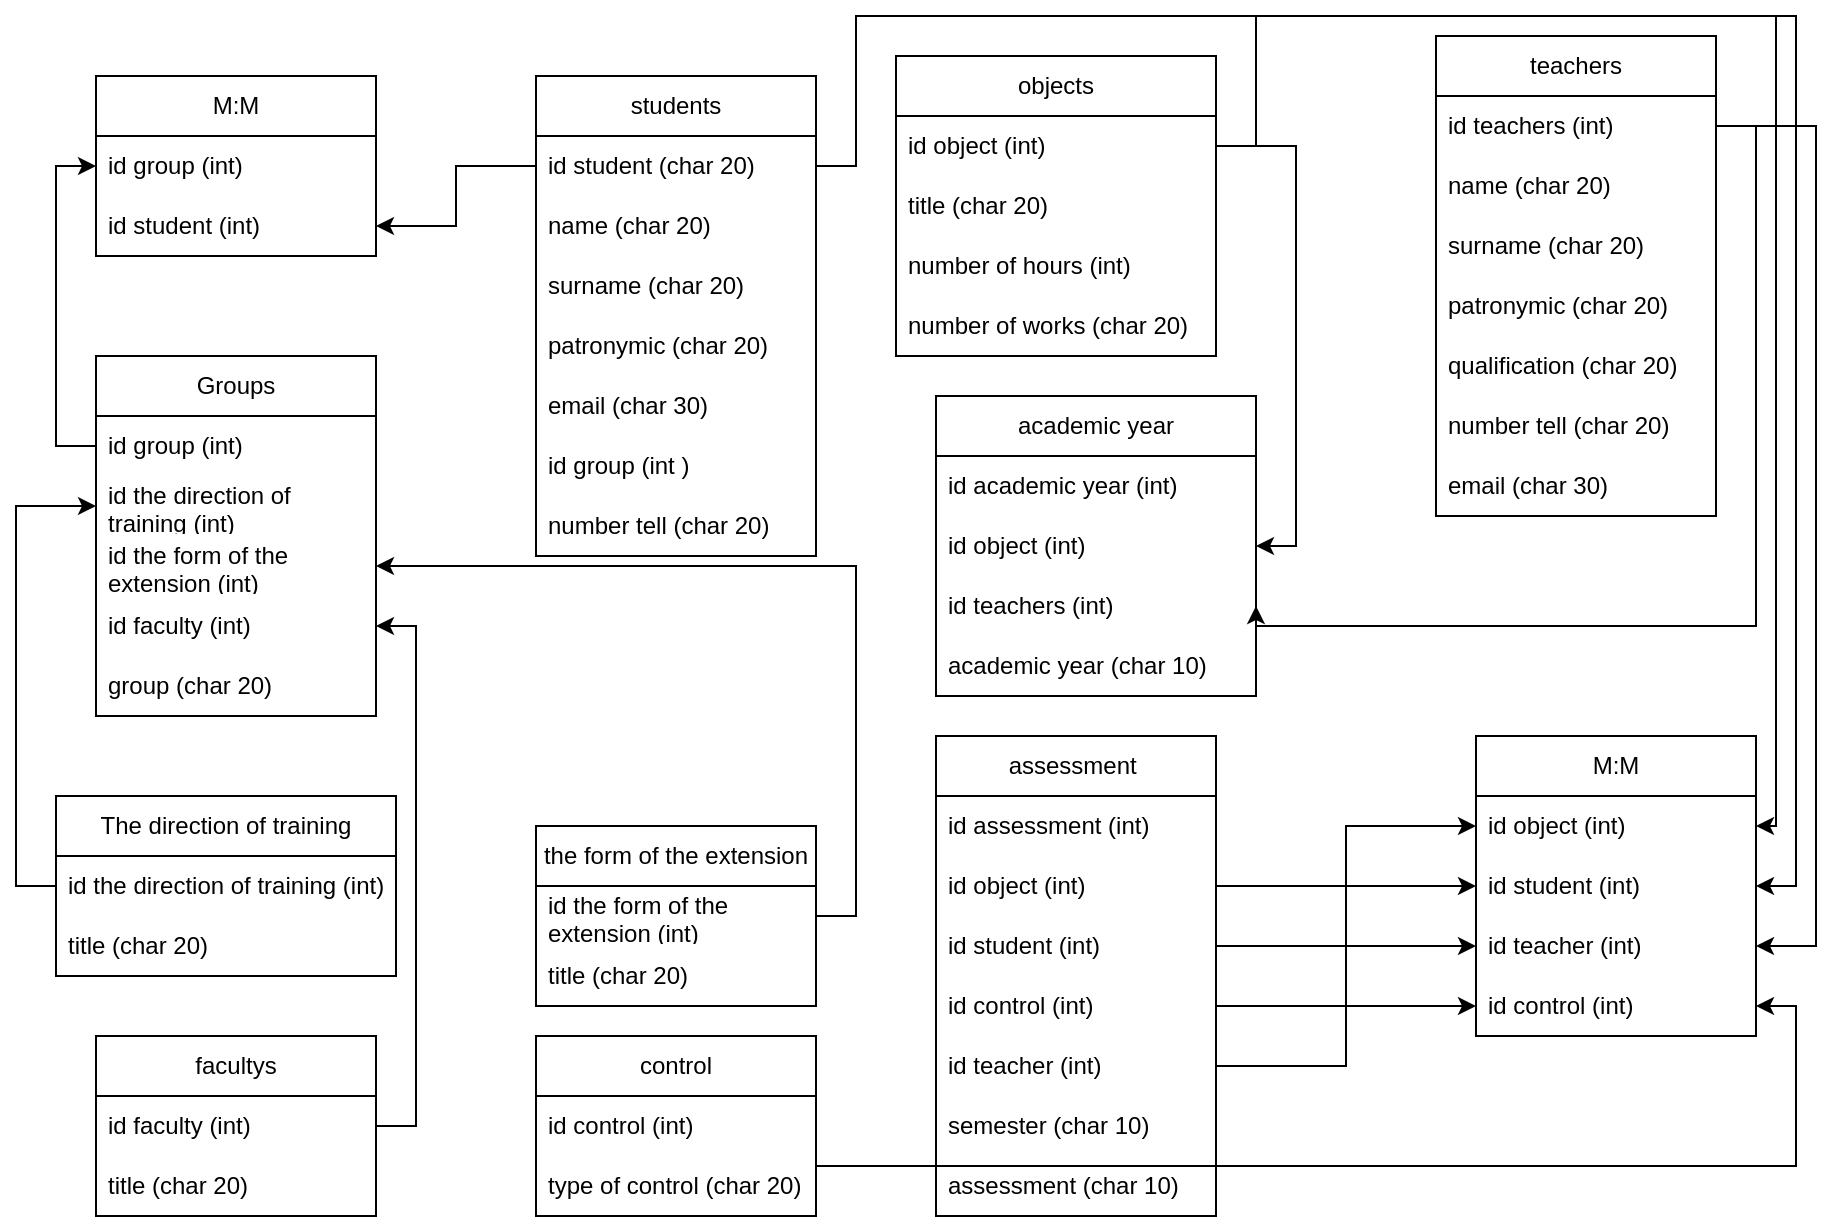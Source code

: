 <mxfile version="23.1.5" type="github">
  <diagram name="Страница 1" id="pWXho5jMBUjP_oFFiIED">
    <mxGraphModel dx="3218" dy="1144" grid="1" gridSize="10" guides="1" tooltips="1" connect="1" arrows="1" fold="1" page="1" pageScale="1" pageWidth="827" pageHeight="1169" math="0" shadow="0">
      <root>
        <mxCell id="0" />
        <mxCell id="1" parent="0" />
        <mxCell id="2FqhAD9xJBS36tueg20O-74" value="objects" style="swimlane;fontStyle=0;childLayout=stackLayout;horizontal=1;startSize=30;horizontalStack=0;resizeParent=1;resizeParentMax=0;resizeLast=0;collapsible=1;marginBottom=0;whiteSpace=wrap;html=1;" parent="1" vertex="1">
          <mxGeometry x="240" y="60" width="160" height="150" as="geometry" />
        </mxCell>
        <mxCell id="2FqhAD9xJBS36tueg20O-75" value="id object (int)" style="text;strokeColor=none;fillColor=none;align=left;verticalAlign=middle;spacingLeft=4;spacingRight=4;overflow=hidden;points=[[0,0.5],[1,0.5]];portConstraint=eastwest;rotatable=0;whiteSpace=wrap;html=1;" parent="2FqhAD9xJBS36tueg20O-74" vertex="1">
          <mxGeometry y="30" width="160" height="30" as="geometry" />
        </mxCell>
        <mxCell id="2FqhAD9xJBS36tueg20O-76" value="title (char 20)" style="text;strokeColor=none;fillColor=none;align=left;verticalAlign=middle;spacingLeft=4;spacingRight=4;overflow=hidden;points=[[0,0.5],[1,0.5]];portConstraint=eastwest;rotatable=0;whiteSpace=wrap;html=1;" parent="2FqhAD9xJBS36tueg20O-74" vertex="1">
          <mxGeometry y="60" width="160" height="30" as="geometry" />
        </mxCell>
        <mxCell id="2FqhAD9xJBS36tueg20O-77" value="number of hours (int)" style="text;strokeColor=none;fillColor=none;align=left;verticalAlign=middle;spacingLeft=4;spacingRight=4;overflow=hidden;points=[[0,0.5],[1,0.5]];portConstraint=eastwest;rotatable=0;whiteSpace=wrap;html=1;" parent="2FqhAD9xJBS36tueg20O-74" vertex="1">
          <mxGeometry y="90" width="160" height="30" as="geometry" />
        </mxCell>
        <mxCell id="2FqhAD9xJBS36tueg20O-78" value="number of works (char 20)" style="text;strokeColor=none;fillColor=none;align=left;verticalAlign=middle;spacingLeft=4;spacingRight=4;overflow=hidden;points=[[0,0.5],[1,0.5]];portConstraint=eastwest;rotatable=0;whiteSpace=wrap;html=1;" parent="2FqhAD9xJBS36tueg20O-74" vertex="1">
          <mxGeometry y="120" width="160" height="30" as="geometry" />
        </mxCell>
        <mxCell id="2FqhAD9xJBS36tueg20O-79" value="students" style="swimlane;fontStyle=0;childLayout=stackLayout;horizontal=1;startSize=30;horizontalStack=0;resizeParent=1;resizeParentMax=0;resizeLast=0;collapsible=1;marginBottom=0;whiteSpace=wrap;html=1;" parent="1" vertex="1">
          <mxGeometry x="60" y="70" width="140" height="240" as="geometry" />
        </mxCell>
        <mxCell id="2FqhAD9xJBS36tueg20O-80" value="id student (char 20)" style="text;strokeColor=none;fillColor=none;align=left;verticalAlign=middle;spacingLeft=4;spacingRight=4;overflow=hidden;points=[[0,0.5],[1,0.5]];portConstraint=eastwest;rotatable=0;whiteSpace=wrap;html=1;" parent="2FqhAD9xJBS36tueg20O-79" vertex="1">
          <mxGeometry y="30" width="140" height="30" as="geometry" />
        </mxCell>
        <mxCell id="2FqhAD9xJBS36tueg20O-81" value="name (char 20)" style="text;strokeColor=none;fillColor=none;align=left;verticalAlign=middle;spacingLeft=4;spacingRight=4;overflow=hidden;points=[[0,0.5],[1,0.5]];portConstraint=eastwest;rotatable=0;whiteSpace=wrap;html=1;" parent="2FqhAD9xJBS36tueg20O-79" vertex="1">
          <mxGeometry y="60" width="140" height="30" as="geometry" />
        </mxCell>
        <mxCell id="2FqhAD9xJBS36tueg20O-82" value="surname (char 20)" style="text;strokeColor=none;fillColor=none;align=left;verticalAlign=middle;spacingLeft=4;spacingRight=4;overflow=hidden;points=[[0,0.5],[1,0.5]];portConstraint=eastwest;rotatable=0;whiteSpace=wrap;html=1;" parent="2FqhAD9xJBS36tueg20O-79" vertex="1">
          <mxGeometry y="90" width="140" height="30" as="geometry" />
        </mxCell>
        <mxCell id="2FqhAD9xJBS36tueg20O-83" value="patronymic (char 20)" style="text;strokeColor=none;fillColor=none;align=left;verticalAlign=middle;spacingLeft=4;spacingRight=4;overflow=hidden;points=[[0,0.5],[1,0.5]];portConstraint=eastwest;rotatable=0;whiteSpace=wrap;html=1;" parent="2FqhAD9xJBS36tueg20O-79" vertex="1">
          <mxGeometry y="120" width="140" height="30" as="geometry" />
        </mxCell>
        <mxCell id="2FqhAD9xJBS36tueg20O-84" value="email (char 30)" style="text;strokeColor=none;fillColor=none;align=left;verticalAlign=middle;spacingLeft=4;spacingRight=4;overflow=hidden;points=[[0,0.5],[1,0.5]];portConstraint=eastwest;rotatable=0;whiteSpace=wrap;html=1;" parent="2FqhAD9xJBS36tueg20O-79" vertex="1">
          <mxGeometry y="150" width="140" height="30" as="geometry" />
        </mxCell>
        <mxCell id="2FqhAD9xJBS36tueg20O-85" value="id group (int )" style="text;strokeColor=none;fillColor=none;align=left;verticalAlign=middle;spacingLeft=4;spacingRight=4;overflow=hidden;points=[[0,0.5],[1,0.5]];portConstraint=eastwest;rotatable=0;whiteSpace=wrap;html=1;" parent="2FqhAD9xJBS36tueg20O-79" vertex="1">
          <mxGeometry y="180" width="140" height="30" as="geometry" />
        </mxCell>
        <mxCell id="2FqhAD9xJBS36tueg20O-86" value="number tell (char 20)" style="text;strokeColor=none;fillColor=none;align=left;verticalAlign=middle;spacingLeft=4;spacingRight=4;overflow=hidden;points=[[0,0.5],[1,0.5]];portConstraint=eastwest;rotatable=0;whiteSpace=wrap;html=1;" parent="2FqhAD9xJBS36tueg20O-79" vertex="1">
          <mxGeometry y="210" width="140" height="30" as="geometry" />
        </mxCell>
        <mxCell id="2FqhAD9xJBS36tueg20O-87" value="Groups" style="swimlane;fontStyle=0;childLayout=stackLayout;horizontal=1;startSize=30;horizontalStack=0;resizeParent=1;resizeParentMax=0;resizeLast=0;collapsible=1;marginBottom=0;whiteSpace=wrap;html=1;" parent="1" vertex="1">
          <mxGeometry x="-160" y="210" width="140" height="180" as="geometry" />
        </mxCell>
        <mxCell id="2FqhAD9xJBS36tueg20O-88" value="id group (int)" style="text;strokeColor=none;fillColor=none;align=left;verticalAlign=middle;spacingLeft=4;spacingRight=4;overflow=hidden;points=[[0,0.5],[1,0.5]];portConstraint=eastwest;rotatable=0;whiteSpace=wrap;html=1;" parent="2FqhAD9xJBS36tueg20O-87" vertex="1">
          <mxGeometry y="30" width="140" height="30" as="geometry" />
        </mxCell>
        <mxCell id="2FqhAD9xJBS36tueg20O-89" value="id the direction of training (int)" style="text;strokeColor=none;fillColor=none;align=left;verticalAlign=middle;spacingLeft=4;spacingRight=4;overflow=hidden;points=[[0,0.5],[1,0.5]];portConstraint=eastwest;rotatable=0;whiteSpace=wrap;html=1;" parent="2FqhAD9xJBS36tueg20O-87" vertex="1">
          <mxGeometry y="60" width="140" height="30" as="geometry" />
        </mxCell>
        <mxCell id="2FqhAD9xJBS36tueg20O-90" value="id&amp;nbsp;the form of the extension (int)" style="text;strokeColor=none;fillColor=none;align=left;verticalAlign=middle;spacingLeft=4;spacingRight=4;overflow=hidden;points=[[0,0.5],[1,0.5]];portConstraint=eastwest;rotatable=0;whiteSpace=wrap;html=1;" parent="2FqhAD9xJBS36tueg20O-87" vertex="1">
          <mxGeometry y="90" width="140" height="30" as="geometry" />
        </mxCell>
        <mxCell id="2FqhAD9xJBS36tueg20O-91" value="id faculty (int)" style="text;strokeColor=none;fillColor=none;align=left;verticalAlign=middle;spacingLeft=4;spacingRight=4;overflow=hidden;points=[[0,0.5],[1,0.5]];portConstraint=eastwest;rotatable=0;whiteSpace=wrap;html=1;" parent="2FqhAD9xJBS36tueg20O-87" vertex="1">
          <mxGeometry y="120" width="140" height="30" as="geometry" />
        </mxCell>
        <mxCell id="2FqhAD9xJBS36tueg20O-92" value="group (char 20)" style="text;strokeColor=none;fillColor=none;align=left;verticalAlign=middle;spacingLeft=4;spacingRight=4;overflow=hidden;points=[[0,0.5],[1,0.5]];portConstraint=eastwest;rotatable=0;whiteSpace=wrap;html=1;" parent="2FqhAD9xJBS36tueg20O-87" vertex="1">
          <mxGeometry y="150" width="140" height="30" as="geometry" />
        </mxCell>
        <mxCell id="2FqhAD9xJBS36tueg20O-93" value="facultys" style="swimlane;fontStyle=0;childLayout=stackLayout;horizontal=1;startSize=30;horizontalStack=0;resizeParent=1;resizeParentMax=0;resizeLast=0;collapsible=1;marginBottom=0;whiteSpace=wrap;html=1;" parent="1" vertex="1">
          <mxGeometry x="-160" y="550" width="140" height="90" as="geometry" />
        </mxCell>
        <mxCell id="2FqhAD9xJBS36tueg20O-94" value="id faculty (int)" style="text;strokeColor=none;fillColor=none;align=left;verticalAlign=middle;spacingLeft=4;spacingRight=4;overflow=hidden;points=[[0,0.5],[1,0.5]];portConstraint=eastwest;rotatable=0;whiteSpace=wrap;html=1;" parent="2FqhAD9xJBS36tueg20O-93" vertex="1">
          <mxGeometry y="30" width="140" height="30" as="geometry" />
        </mxCell>
        <mxCell id="2FqhAD9xJBS36tueg20O-95" value="title (char 20)" style="text;strokeColor=none;fillColor=none;align=left;verticalAlign=middle;spacingLeft=4;spacingRight=4;overflow=hidden;points=[[0,0.5],[1,0.5]];portConstraint=eastwest;rotatable=0;whiteSpace=wrap;html=1;" parent="2FqhAD9xJBS36tueg20O-93" vertex="1">
          <mxGeometry y="60" width="140" height="30" as="geometry" />
        </mxCell>
        <mxCell id="2FqhAD9xJBS36tueg20O-96" value="the form of the extension" style="swimlane;fontStyle=0;childLayout=stackLayout;horizontal=1;startSize=30;horizontalStack=0;resizeParent=1;resizeParentMax=0;resizeLast=0;collapsible=1;marginBottom=0;whiteSpace=wrap;html=1;" parent="1" vertex="1">
          <mxGeometry x="60" y="445" width="140" height="90" as="geometry" />
        </mxCell>
        <mxCell id="2FqhAD9xJBS36tueg20O-97" value="id&amp;nbsp;the form of the extension (int)" style="text;strokeColor=none;fillColor=none;align=left;verticalAlign=middle;spacingLeft=4;spacingRight=4;overflow=hidden;points=[[0,0.5],[1,0.5]];portConstraint=eastwest;rotatable=0;whiteSpace=wrap;html=1;" parent="2FqhAD9xJBS36tueg20O-96" vertex="1">
          <mxGeometry y="30" width="140" height="30" as="geometry" />
        </mxCell>
        <mxCell id="2FqhAD9xJBS36tueg20O-98" value="title (char 20)" style="text;strokeColor=none;fillColor=none;align=left;verticalAlign=middle;spacingLeft=4;spacingRight=4;overflow=hidden;points=[[0,0.5],[1,0.5]];portConstraint=eastwest;rotatable=0;whiteSpace=wrap;html=1;" parent="2FqhAD9xJBS36tueg20O-96" vertex="1">
          <mxGeometry y="60" width="140" height="30" as="geometry" />
        </mxCell>
        <mxCell id="2FqhAD9xJBS36tueg20O-99" value="The direction of training" style="swimlane;fontStyle=0;childLayout=stackLayout;horizontal=1;startSize=30;horizontalStack=0;resizeParent=1;resizeParentMax=0;resizeLast=0;collapsible=1;marginBottom=0;whiteSpace=wrap;html=1;" parent="1" vertex="1">
          <mxGeometry x="-180" y="430" width="170" height="90" as="geometry" />
        </mxCell>
        <mxCell id="2FqhAD9xJBS36tueg20O-100" value="id the direction of training (int)" style="text;strokeColor=none;fillColor=none;align=left;verticalAlign=middle;spacingLeft=4;spacingRight=4;overflow=hidden;points=[[0,0.5],[1,0.5]];portConstraint=eastwest;rotatable=0;whiteSpace=wrap;html=1;" parent="2FqhAD9xJBS36tueg20O-99" vertex="1">
          <mxGeometry y="30" width="170" height="30" as="geometry" />
        </mxCell>
        <mxCell id="2FqhAD9xJBS36tueg20O-101" value="title (char 20)" style="text;strokeColor=none;fillColor=none;align=left;verticalAlign=middle;spacingLeft=4;spacingRight=4;overflow=hidden;points=[[0,0.5],[1,0.5]];portConstraint=eastwest;rotatable=0;whiteSpace=wrap;html=1;" parent="2FqhAD9xJBS36tueg20O-99" vertex="1">
          <mxGeometry y="60" width="170" height="30" as="geometry" />
        </mxCell>
        <mxCell id="2FqhAD9xJBS36tueg20O-102" value="teachers" style="swimlane;fontStyle=0;childLayout=stackLayout;horizontal=1;startSize=30;horizontalStack=0;resizeParent=1;resizeParentMax=0;resizeLast=0;collapsible=1;marginBottom=0;whiteSpace=wrap;html=1;" parent="1" vertex="1">
          <mxGeometry x="510" y="50" width="140" height="240" as="geometry" />
        </mxCell>
        <mxCell id="2FqhAD9xJBS36tueg20O-103" value="id teachers (int)&amp;nbsp;" style="text;strokeColor=none;fillColor=none;align=left;verticalAlign=middle;spacingLeft=4;spacingRight=4;overflow=hidden;points=[[0,0.5],[1,0.5]];portConstraint=eastwest;rotatable=0;whiteSpace=wrap;html=1;" parent="2FqhAD9xJBS36tueg20O-102" vertex="1">
          <mxGeometry y="30" width="140" height="30" as="geometry" />
        </mxCell>
        <mxCell id="2FqhAD9xJBS36tueg20O-104" value="name (char 20)" style="text;strokeColor=none;fillColor=none;align=left;verticalAlign=middle;spacingLeft=4;spacingRight=4;overflow=hidden;points=[[0,0.5],[1,0.5]];portConstraint=eastwest;rotatable=0;whiteSpace=wrap;html=1;" parent="2FqhAD9xJBS36tueg20O-102" vertex="1">
          <mxGeometry y="60" width="140" height="30" as="geometry" />
        </mxCell>
        <mxCell id="2FqhAD9xJBS36tueg20O-105" value="surname (char 20)" style="text;strokeColor=none;fillColor=none;align=left;verticalAlign=middle;spacingLeft=4;spacingRight=4;overflow=hidden;points=[[0,0.5],[1,0.5]];portConstraint=eastwest;rotatable=0;whiteSpace=wrap;html=1;" parent="2FqhAD9xJBS36tueg20O-102" vertex="1">
          <mxGeometry y="90" width="140" height="30" as="geometry" />
        </mxCell>
        <mxCell id="2FqhAD9xJBS36tueg20O-106" value="patronymic (char 20)" style="text;strokeColor=none;fillColor=none;align=left;verticalAlign=middle;spacingLeft=4;spacingRight=4;overflow=hidden;points=[[0,0.5],[1,0.5]];portConstraint=eastwest;rotatable=0;whiteSpace=wrap;html=1;" parent="2FqhAD9xJBS36tueg20O-102" vertex="1">
          <mxGeometry y="120" width="140" height="30" as="geometry" />
        </mxCell>
        <mxCell id="2FqhAD9xJBS36tueg20O-107" value="qualification (char 20)" style="text;strokeColor=none;fillColor=none;align=left;verticalAlign=middle;spacingLeft=4;spacingRight=4;overflow=hidden;points=[[0,0.5],[1,0.5]];portConstraint=eastwest;rotatable=0;whiteSpace=wrap;html=1;" parent="2FqhAD9xJBS36tueg20O-102" vertex="1">
          <mxGeometry y="150" width="140" height="30" as="geometry" />
        </mxCell>
        <mxCell id="2FqhAD9xJBS36tueg20O-108" value="number tell (char 20)" style="text;strokeColor=none;fillColor=none;align=left;verticalAlign=middle;spacingLeft=4;spacingRight=4;overflow=hidden;points=[[0,0.5],[1,0.5]];portConstraint=eastwest;rotatable=0;whiteSpace=wrap;html=1;" parent="2FqhAD9xJBS36tueg20O-102" vertex="1">
          <mxGeometry y="180" width="140" height="30" as="geometry" />
        </mxCell>
        <mxCell id="2FqhAD9xJBS36tueg20O-109" value="email (char 30)" style="text;strokeColor=none;fillColor=none;align=left;verticalAlign=middle;spacingLeft=4;spacingRight=4;overflow=hidden;points=[[0,0.5],[1,0.5]];portConstraint=eastwest;rotatable=0;whiteSpace=wrap;html=1;" parent="2FqhAD9xJBS36tueg20O-102" vertex="1">
          <mxGeometry y="210" width="140" height="30" as="geometry" />
        </mxCell>
        <mxCell id="2FqhAD9xJBS36tueg20O-110" value="control" style="swimlane;fontStyle=0;childLayout=stackLayout;horizontal=1;startSize=30;horizontalStack=0;resizeParent=1;resizeParentMax=0;resizeLast=0;collapsible=1;marginBottom=0;whiteSpace=wrap;html=1;" parent="1" vertex="1">
          <mxGeometry x="60" y="550" width="140" height="90" as="geometry" />
        </mxCell>
        <mxCell id="2FqhAD9xJBS36tueg20O-111" value="id control (int)" style="text;strokeColor=none;fillColor=none;align=left;verticalAlign=middle;spacingLeft=4;spacingRight=4;overflow=hidden;points=[[0,0.5],[1,0.5]];portConstraint=eastwest;rotatable=0;whiteSpace=wrap;html=1;" parent="2FqhAD9xJBS36tueg20O-110" vertex="1">
          <mxGeometry y="30" width="140" height="30" as="geometry" />
        </mxCell>
        <mxCell id="2FqhAD9xJBS36tueg20O-112" value="type of control (char 20)" style="text;strokeColor=none;fillColor=none;align=left;verticalAlign=middle;spacingLeft=4;spacingRight=4;overflow=hidden;points=[[0,0.5],[1,0.5]];portConstraint=eastwest;rotatable=0;whiteSpace=wrap;html=1;" parent="2FqhAD9xJBS36tueg20O-110" vertex="1">
          <mxGeometry y="60" width="140" height="30" as="geometry" />
        </mxCell>
        <mxCell id="2FqhAD9xJBS36tueg20O-113" value="assessment&amp;nbsp;" style="swimlane;fontStyle=0;childLayout=stackLayout;horizontal=1;startSize=30;horizontalStack=0;resizeParent=1;resizeParentMax=0;resizeLast=0;collapsible=1;marginBottom=0;whiteSpace=wrap;html=1;" parent="1" vertex="1">
          <mxGeometry x="260" y="400" width="140" height="240" as="geometry" />
        </mxCell>
        <mxCell id="IHO8ppuTLhi9XWhps4Up-2" value="id assessment (int)" style="text;strokeColor=none;fillColor=none;align=left;verticalAlign=middle;spacingLeft=4;spacingRight=4;overflow=hidden;points=[[0,0.5],[1,0.5]];portConstraint=eastwest;rotatable=0;whiteSpace=wrap;html=1;" vertex="1" parent="2FqhAD9xJBS36tueg20O-113">
          <mxGeometry y="30" width="140" height="30" as="geometry" />
        </mxCell>
        <mxCell id="2FqhAD9xJBS36tueg20O-114" value="id object (int)" style="text;strokeColor=none;fillColor=none;align=left;verticalAlign=middle;spacingLeft=4;spacingRight=4;overflow=hidden;points=[[0,0.5],[1,0.5]];portConstraint=eastwest;rotatable=0;whiteSpace=wrap;html=1;" parent="2FqhAD9xJBS36tueg20O-113" vertex="1">
          <mxGeometry y="60" width="140" height="30" as="geometry" />
        </mxCell>
        <mxCell id="2FqhAD9xJBS36tueg20O-115" value="id student (int)" style="text;strokeColor=none;fillColor=none;align=left;verticalAlign=middle;spacingLeft=4;spacingRight=4;overflow=hidden;points=[[0,0.5],[1,0.5]];portConstraint=eastwest;rotatable=0;whiteSpace=wrap;html=1;" parent="2FqhAD9xJBS36tueg20O-113" vertex="1">
          <mxGeometry y="90" width="140" height="30" as="geometry" />
        </mxCell>
        <mxCell id="2FqhAD9xJBS36tueg20O-117" value="id control (int)" style="text;strokeColor=none;fillColor=none;align=left;verticalAlign=middle;spacingLeft=4;spacingRight=4;overflow=hidden;points=[[0,0.5],[1,0.5]];portConstraint=eastwest;rotatable=0;whiteSpace=wrap;html=1;" parent="2FqhAD9xJBS36tueg20O-113" vertex="1">
          <mxGeometry y="120" width="140" height="30" as="geometry" />
        </mxCell>
        <mxCell id="2FqhAD9xJBS36tueg20O-116" value="id teacher (int)" style="text;strokeColor=none;fillColor=none;align=left;verticalAlign=middle;spacingLeft=4;spacingRight=4;overflow=hidden;points=[[0,0.5],[1,0.5]];portConstraint=eastwest;rotatable=0;whiteSpace=wrap;html=1;" parent="2FqhAD9xJBS36tueg20O-113" vertex="1">
          <mxGeometry y="150" width="140" height="30" as="geometry" />
        </mxCell>
        <mxCell id="2FqhAD9xJBS36tueg20O-118" value="semester (char 10)" style="text;strokeColor=none;fillColor=none;align=left;verticalAlign=middle;spacingLeft=4;spacingRight=4;overflow=hidden;points=[[0,0.5],[1,0.5]];portConstraint=eastwest;rotatable=0;whiteSpace=wrap;html=1;" parent="2FqhAD9xJBS36tueg20O-113" vertex="1">
          <mxGeometry y="180" width="140" height="30" as="geometry" />
        </mxCell>
        <mxCell id="2FqhAD9xJBS36tueg20O-119" value="assessment (char 10)" style="text;strokeColor=none;fillColor=none;align=left;verticalAlign=middle;spacingLeft=4;spacingRight=4;overflow=hidden;points=[[0,0.5],[1,0.5]];portConstraint=eastwest;rotatable=0;whiteSpace=wrap;html=1;" parent="2FqhAD9xJBS36tueg20O-113" vertex="1">
          <mxGeometry y="210" width="140" height="30" as="geometry" />
        </mxCell>
        <mxCell id="2FqhAD9xJBS36tueg20O-120" value="academic year" style="swimlane;fontStyle=0;childLayout=stackLayout;horizontal=1;startSize=30;horizontalStack=0;resizeParent=1;resizeParentMax=0;resizeLast=0;collapsible=1;marginBottom=0;whiteSpace=wrap;html=1;" parent="1" vertex="1">
          <mxGeometry x="260" y="230" width="160" height="150" as="geometry" />
        </mxCell>
        <mxCell id="IHO8ppuTLhi9XWhps4Up-1" value="id academic year (int)" style="text;strokeColor=none;fillColor=none;align=left;verticalAlign=middle;spacingLeft=4;spacingRight=4;overflow=hidden;points=[[0,0.5],[1,0.5]];portConstraint=eastwest;rotatable=0;whiteSpace=wrap;html=1;" vertex="1" parent="2FqhAD9xJBS36tueg20O-120">
          <mxGeometry y="30" width="160" height="30" as="geometry" />
        </mxCell>
        <mxCell id="2FqhAD9xJBS36tueg20O-121" value="id object (int)" style="text;strokeColor=none;fillColor=none;align=left;verticalAlign=middle;spacingLeft=4;spacingRight=4;overflow=hidden;points=[[0,0.5],[1,0.5]];portConstraint=eastwest;rotatable=0;whiteSpace=wrap;html=1;" parent="2FqhAD9xJBS36tueg20O-120" vertex="1">
          <mxGeometry y="60" width="160" height="30" as="geometry" />
        </mxCell>
        <mxCell id="2FqhAD9xJBS36tueg20O-122" value="id teachers (int)" style="text;strokeColor=none;fillColor=none;align=left;verticalAlign=middle;spacingLeft=4;spacingRight=4;overflow=hidden;points=[[0,0.5],[1,0.5]];portConstraint=eastwest;rotatable=0;whiteSpace=wrap;html=1;" parent="2FqhAD9xJBS36tueg20O-120" vertex="1">
          <mxGeometry y="90" width="160" height="30" as="geometry" />
        </mxCell>
        <mxCell id="2FqhAD9xJBS36tueg20O-123" value="academic year (char 10)" style="text;strokeColor=none;fillColor=none;align=left;verticalAlign=middle;spacingLeft=4;spacingRight=4;overflow=hidden;points=[[0,0.5],[1,0.5]];portConstraint=eastwest;rotatable=0;whiteSpace=wrap;html=1;" parent="2FqhAD9xJBS36tueg20O-120" vertex="1">
          <mxGeometry y="120" width="160" height="30" as="geometry" />
        </mxCell>
        <mxCell id="2FqhAD9xJBS36tueg20O-124" style="edgeStyle=orthogonalEdgeStyle;rounded=0;orthogonalLoop=1;jettySize=auto;html=1;exitX=1;exitY=0.5;exitDx=0;exitDy=0;entryX=1;entryY=0.5;entryDx=0;entryDy=0;" parent="1" source="2FqhAD9xJBS36tueg20O-97" target="2FqhAD9xJBS36tueg20O-90" edge="1">
          <mxGeometry relative="1" as="geometry" />
        </mxCell>
        <mxCell id="2FqhAD9xJBS36tueg20O-125" style="edgeStyle=orthogonalEdgeStyle;rounded=0;orthogonalLoop=1;jettySize=auto;html=1;exitX=1;exitY=0.5;exitDx=0;exitDy=0;entryX=1;entryY=0.5;entryDx=0;entryDy=0;" parent="1" source="2FqhAD9xJBS36tueg20O-94" target="2FqhAD9xJBS36tueg20O-91" edge="1">
          <mxGeometry relative="1" as="geometry" />
        </mxCell>
        <mxCell id="2FqhAD9xJBS36tueg20O-126" style="edgeStyle=orthogonalEdgeStyle;rounded=0;orthogonalLoop=1;jettySize=auto;html=1;exitX=0;exitY=0.5;exitDx=0;exitDy=0;entryX=0;entryY=0.5;entryDx=0;entryDy=0;" parent="1" source="2FqhAD9xJBS36tueg20O-100" target="2FqhAD9xJBS36tueg20O-89" edge="1">
          <mxGeometry relative="1" as="geometry" />
        </mxCell>
        <mxCell id="2FqhAD9xJBS36tueg20O-127" style="edgeStyle=orthogonalEdgeStyle;rounded=0;orthogonalLoop=1;jettySize=auto;html=1;exitX=1;exitY=0.5;exitDx=0;exitDy=0;entryX=1;entryY=0.5;entryDx=0;entryDy=0;" parent="1" source="2FqhAD9xJBS36tueg20O-103" target="2FqhAD9xJBS36tueg20O-122" edge="1">
          <mxGeometry relative="1" as="geometry">
            <Array as="points">
              <mxPoint x="670" y="95" />
              <mxPoint x="670" y="345" />
            </Array>
          </mxGeometry>
        </mxCell>
        <mxCell id="2FqhAD9xJBS36tueg20O-128" value="M:M" style="swimlane;fontStyle=0;childLayout=stackLayout;horizontal=1;startSize=30;horizontalStack=0;resizeParent=1;resizeParentMax=0;resizeLast=0;collapsible=1;marginBottom=0;whiteSpace=wrap;html=1;" parent="1" vertex="1">
          <mxGeometry x="-160" y="70" width="140" height="90" as="geometry" />
        </mxCell>
        <mxCell id="2FqhAD9xJBS36tueg20O-129" value="id group (int)" style="text;strokeColor=none;fillColor=none;align=left;verticalAlign=middle;spacingLeft=4;spacingRight=4;overflow=hidden;points=[[0,0.5],[1,0.5]];portConstraint=eastwest;rotatable=0;whiteSpace=wrap;html=1;" parent="2FqhAD9xJBS36tueg20O-128" vertex="1">
          <mxGeometry y="30" width="140" height="30" as="geometry" />
        </mxCell>
        <mxCell id="2FqhAD9xJBS36tueg20O-130" value="id student (int)" style="text;strokeColor=none;fillColor=none;align=left;verticalAlign=middle;spacingLeft=4;spacingRight=4;overflow=hidden;points=[[0,0.5],[1,0.5]];portConstraint=eastwest;rotatable=0;whiteSpace=wrap;html=1;" parent="2FqhAD9xJBS36tueg20O-128" vertex="1">
          <mxGeometry y="60" width="140" height="30" as="geometry" />
        </mxCell>
        <mxCell id="2FqhAD9xJBS36tueg20O-131" style="edgeStyle=orthogonalEdgeStyle;rounded=0;orthogonalLoop=1;jettySize=auto;html=1;exitX=0;exitY=0.5;exitDx=0;exitDy=0;entryX=0;entryY=0.5;entryDx=0;entryDy=0;" parent="1" source="2FqhAD9xJBS36tueg20O-88" target="2FqhAD9xJBS36tueg20O-129" edge="1">
          <mxGeometry relative="1" as="geometry" />
        </mxCell>
        <mxCell id="2FqhAD9xJBS36tueg20O-132" style="edgeStyle=orthogonalEdgeStyle;rounded=0;orthogonalLoop=1;jettySize=auto;html=1;exitX=0;exitY=0.5;exitDx=0;exitDy=0;entryX=1;entryY=0.5;entryDx=0;entryDy=0;" parent="1" source="2FqhAD9xJBS36tueg20O-80" target="2FqhAD9xJBS36tueg20O-130" edge="1">
          <mxGeometry relative="1" as="geometry" />
        </mxCell>
        <mxCell id="2FqhAD9xJBS36tueg20O-133" value="M:M" style="swimlane;fontStyle=0;childLayout=stackLayout;horizontal=1;startSize=30;horizontalStack=0;resizeParent=1;resizeParentMax=0;resizeLast=0;collapsible=1;marginBottom=0;whiteSpace=wrap;html=1;" parent="1" vertex="1">
          <mxGeometry x="530" y="400" width="140" height="150" as="geometry" />
        </mxCell>
        <mxCell id="2FqhAD9xJBS36tueg20O-134" value="id object (int)" style="text;strokeColor=none;fillColor=none;align=left;verticalAlign=middle;spacingLeft=4;spacingRight=4;overflow=hidden;points=[[0,0.5],[1,0.5]];portConstraint=eastwest;rotatable=0;whiteSpace=wrap;html=1;" parent="2FqhAD9xJBS36tueg20O-133" vertex="1">
          <mxGeometry y="30" width="140" height="30" as="geometry" />
        </mxCell>
        <mxCell id="2FqhAD9xJBS36tueg20O-135" value="id student (int)" style="text;strokeColor=none;fillColor=none;align=left;verticalAlign=middle;spacingLeft=4;spacingRight=4;overflow=hidden;points=[[0,0.5],[1,0.5]];portConstraint=eastwest;rotatable=0;whiteSpace=wrap;html=1;" parent="2FqhAD9xJBS36tueg20O-133" vertex="1">
          <mxGeometry y="60" width="140" height="30" as="geometry" />
        </mxCell>
        <mxCell id="2FqhAD9xJBS36tueg20O-136" value="id teacher (int)" style="text;strokeColor=none;fillColor=none;align=left;verticalAlign=middle;spacingLeft=4;spacingRight=4;overflow=hidden;points=[[0,0.5],[1,0.5]];portConstraint=eastwest;rotatable=0;whiteSpace=wrap;html=1;" parent="2FqhAD9xJBS36tueg20O-133" vertex="1">
          <mxGeometry y="90" width="140" height="30" as="geometry" />
        </mxCell>
        <mxCell id="2FqhAD9xJBS36tueg20O-137" value="id control (int)" style="text;strokeColor=none;fillColor=none;align=left;verticalAlign=middle;spacingLeft=4;spacingRight=4;overflow=hidden;points=[[0,0.5],[1,0.5]];portConstraint=eastwest;rotatable=0;whiteSpace=wrap;html=1;" parent="2FqhAD9xJBS36tueg20O-133" vertex="1">
          <mxGeometry y="120" width="140" height="30" as="geometry" />
        </mxCell>
        <mxCell id="2FqhAD9xJBS36tueg20O-138" style="edgeStyle=orthogonalEdgeStyle;rounded=0;orthogonalLoop=1;jettySize=auto;html=1;exitX=1;exitY=0.5;exitDx=0;exitDy=0;entryX=0;entryY=0.5;entryDx=0;entryDy=0;" parent="1" source="2FqhAD9xJBS36tueg20O-114" target="2FqhAD9xJBS36tueg20O-134" edge="1">
          <mxGeometry relative="1" as="geometry" />
        </mxCell>
        <mxCell id="2FqhAD9xJBS36tueg20O-139" style="edgeStyle=orthogonalEdgeStyle;rounded=0;orthogonalLoop=1;jettySize=auto;html=1;exitX=1;exitY=0.5;exitDx=0;exitDy=0;entryX=0;entryY=0.5;entryDx=0;entryDy=0;" parent="1" source="2FqhAD9xJBS36tueg20O-115" target="2FqhAD9xJBS36tueg20O-135" edge="1">
          <mxGeometry relative="1" as="geometry" />
        </mxCell>
        <mxCell id="2FqhAD9xJBS36tueg20O-140" style="edgeStyle=orthogonalEdgeStyle;rounded=0;orthogonalLoop=1;jettySize=auto;html=1;exitX=1;exitY=0.5;exitDx=0;exitDy=0;entryX=0;entryY=0.5;entryDx=0;entryDy=0;" parent="1" source="2FqhAD9xJBS36tueg20O-116" target="2FqhAD9xJBS36tueg20O-136" edge="1">
          <mxGeometry relative="1" as="geometry" />
        </mxCell>
        <mxCell id="2FqhAD9xJBS36tueg20O-141" style="edgeStyle=orthogonalEdgeStyle;rounded=0;orthogonalLoop=1;jettySize=auto;html=1;exitX=1;exitY=0.5;exitDx=0;exitDy=0;entryX=0;entryY=0.5;entryDx=0;entryDy=0;" parent="1" source="2FqhAD9xJBS36tueg20O-117" target="2FqhAD9xJBS36tueg20O-137" edge="1">
          <mxGeometry relative="1" as="geometry" />
        </mxCell>
        <mxCell id="2FqhAD9xJBS36tueg20O-142" style="edgeStyle=orthogonalEdgeStyle;rounded=0;orthogonalLoop=1;jettySize=auto;html=1;exitX=1;exitY=0.5;exitDx=0;exitDy=0;entryX=1;entryY=0.5;entryDx=0;entryDy=0;" parent="1" source="2FqhAD9xJBS36tueg20O-111" target="2FqhAD9xJBS36tueg20O-137" edge="1">
          <mxGeometry relative="1" as="geometry">
            <Array as="points">
              <mxPoint x="200" y="615" />
              <mxPoint x="690" y="615" />
              <mxPoint x="690" y="535" />
            </Array>
          </mxGeometry>
        </mxCell>
        <mxCell id="2FqhAD9xJBS36tueg20O-143" style="edgeStyle=orthogonalEdgeStyle;rounded=0;orthogonalLoop=1;jettySize=auto;html=1;exitX=1;exitY=0.5;exitDx=0;exitDy=0;entryX=1;entryY=0.5;entryDx=0;entryDy=0;" parent="1" source="2FqhAD9xJBS36tueg20O-80" target="2FqhAD9xJBS36tueg20O-135" edge="1">
          <mxGeometry relative="1" as="geometry">
            <Array as="points">
              <mxPoint x="220" y="115" />
              <mxPoint x="220" y="40" />
              <mxPoint x="690" y="40" />
              <mxPoint x="690" y="475" />
            </Array>
          </mxGeometry>
        </mxCell>
        <mxCell id="2FqhAD9xJBS36tueg20O-144" style="edgeStyle=orthogonalEdgeStyle;rounded=0;orthogonalLoop=1;jettySize=auto;html=1;exitX=1;exitY=0.5;exitDx=0;exitDy=0;entryX=1;entryY=0.5;entryDx=0;entryDy=0;" parent="1" source="2FqhAD9xJBS36tueg20O-75" target="2FqhAD9xJBS36tueg20O-134" edge="1">
          <mxGeometry relative="1" as="geometry">
            <Array as="points">
              <mxPoint x="420" y="105" />
              <mxPoint x="420" y="40" />
              <mxPoint x="680" y="40" />
              <mxPoint x="680" y="445" />
            </Array>
          </mxGeometry>
        </mxCell>
        <mxCell id="2FqhAD9xJBS36tueg20O-145" style="edgeStyle=orthogonalEdgeStyle;rounded=0;orthogonalLoop=1;jettySize=auto;html=1;exitX=1;exitY=0.5;exitDx=0;exitDy=0;entryX=1;entryY=0.5;entryDx=0;entryDy=0;" parent="1" source="2FqhAD9xJBS36tueg20O-75" target="2FqhAD9xJBS36tueg20O-121" edge="1">
          <mxGeometry relative="1" as="geometry" />
        </mxCell>
        <mxCell id="2FqhAD9xJBS36tueg20O-146" style="edgeStyle=orthogonalEdgeStyle;rounded=0;orthogonalLoop=1;jettySize=auto;html=1;exitX=1;exitY=0.5;exitDx=0;exitDy=0;entryX=1;entryY=0.5;entryDx=0;entryDy=0;" parent="1" source="2FqhAD9xJBS36tueg20O-103" target="2FqhAD9xJBS36tueg20O-136" edge="1">
          <mxGeometry relative="1" as="geometry">
            <Array as="points">
              <mxPoint x="700" y="95" />
              <mxPoint x="700" y="505" />
            </Array>
          </mxGeometry>
        </mxCell>
      </root>
    </mxGraphModel>
  </diagram>
</mxfile>
